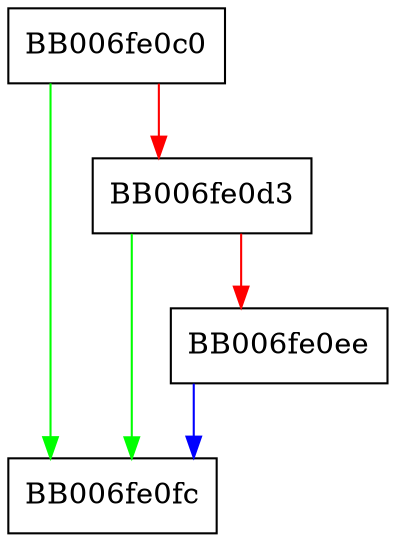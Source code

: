 digraph rc2_dupctx {
  node [shape="box"];
  graph [splines=ortho];
  BB006fe0c0 -> BB006fe0fc [color="green"];
  BB006fe0c0 -> BB006fe0d3 [color="red"];
  BB006fe0d3 -> BB006fe0fc [color="green"];
  BB006fe0d3 -> BB006fe0ee [color="red"];
  BB006fe0ee -> BB006fe0fc [color="blue"];
}